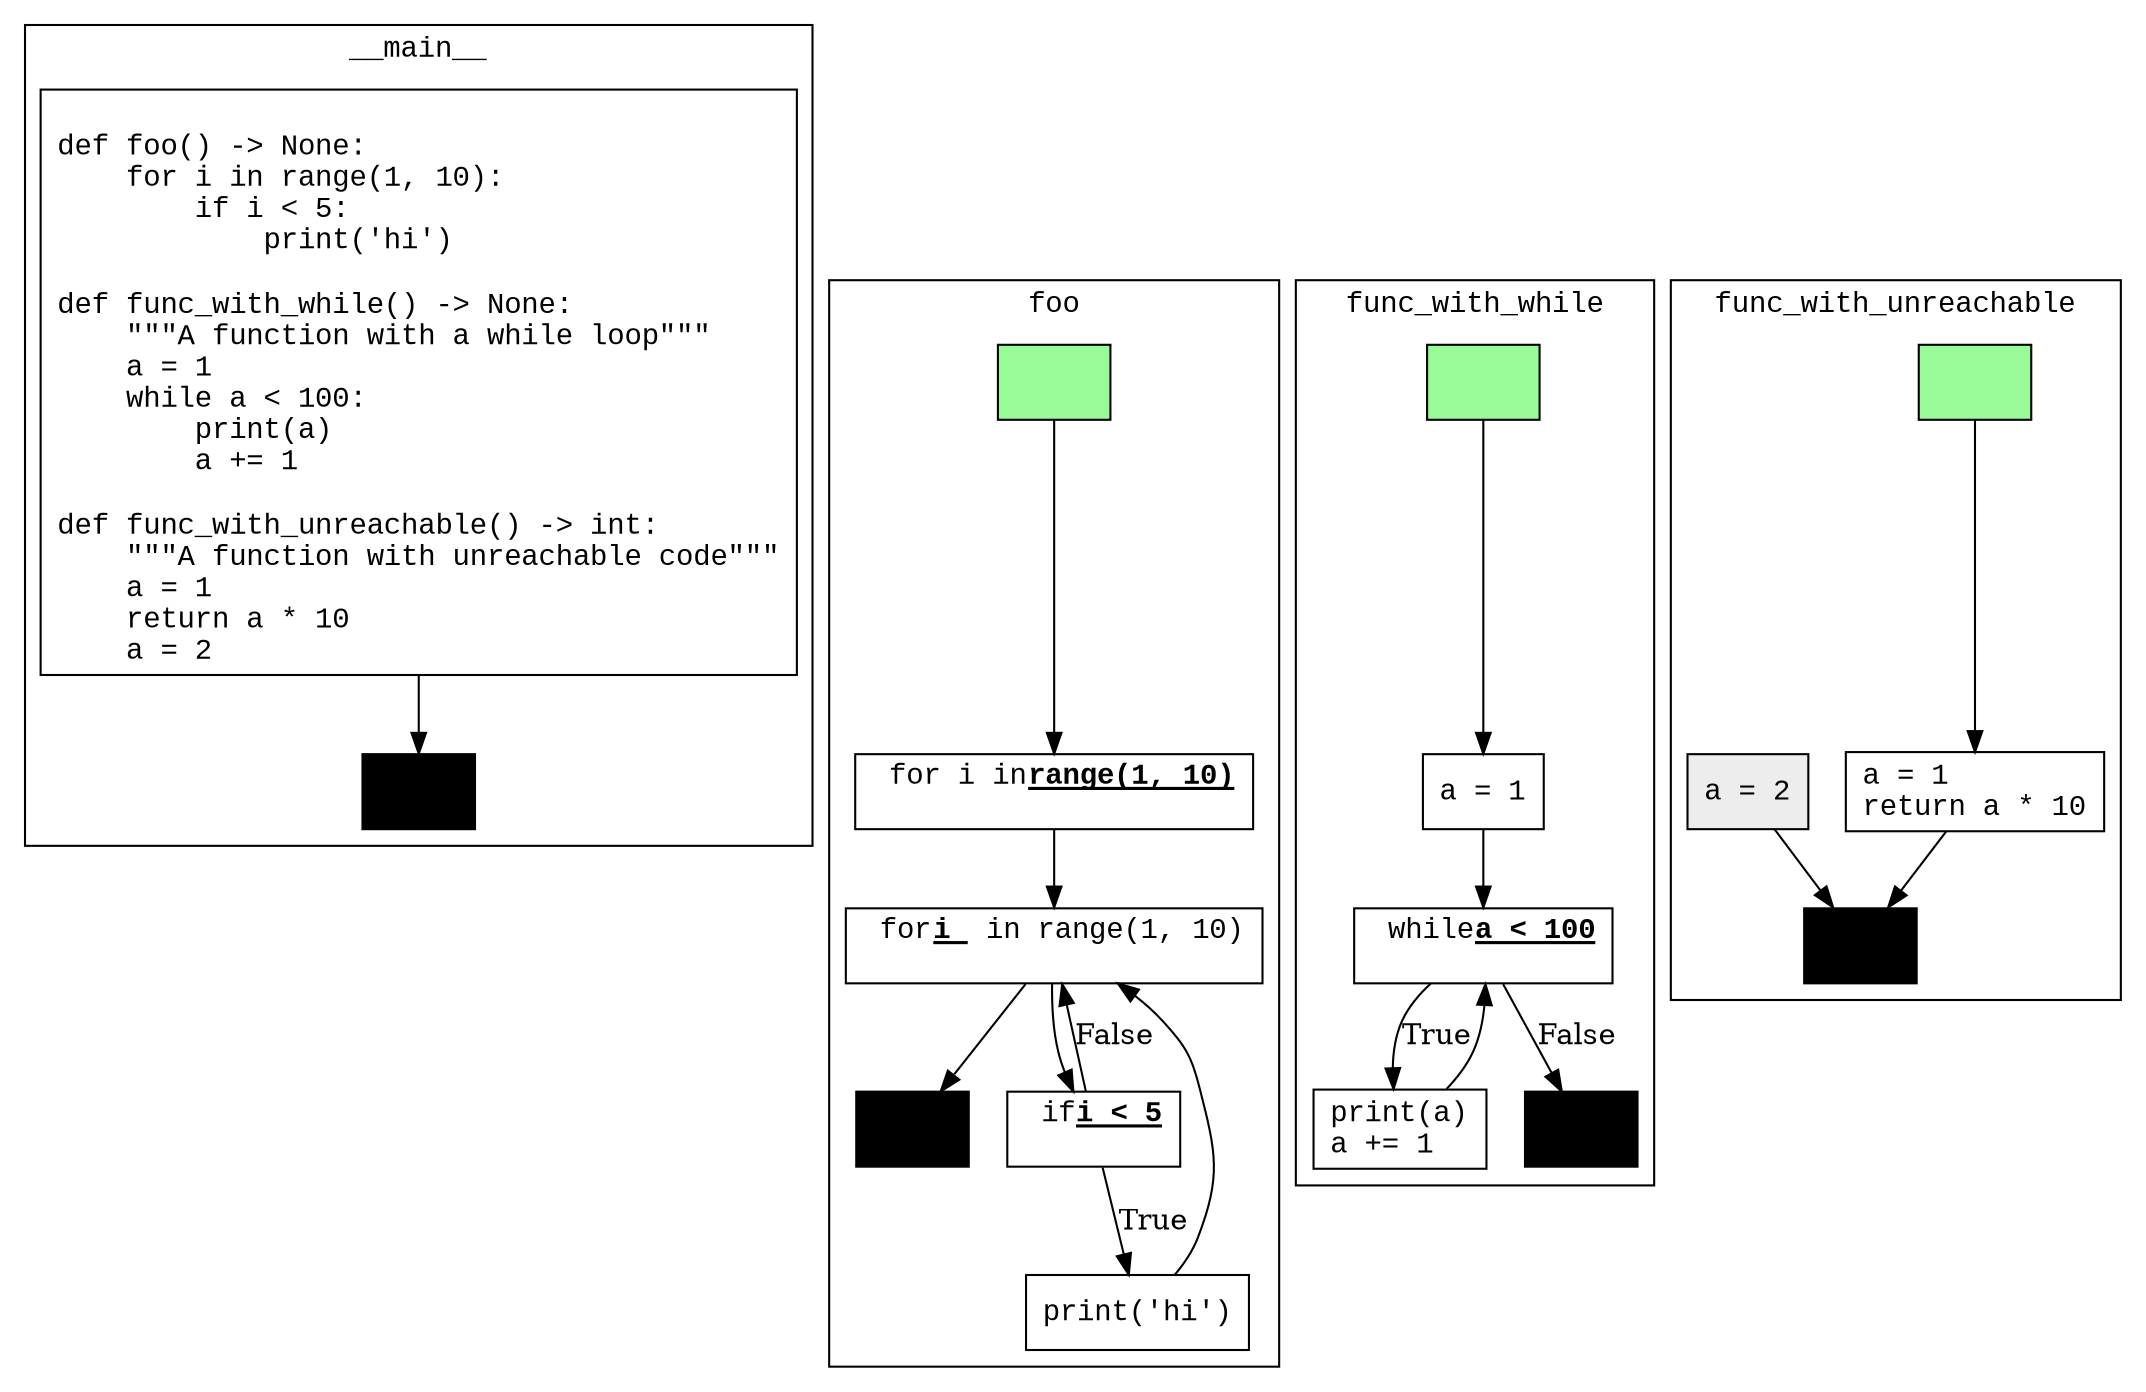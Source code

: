 digraph "my_file.gv" {
	node [fontname="Courier New" shape=box]
	subgraph cluster_0 {
		cluster_0_0 [label="\ldef foo() -> None:\l    for i in range(1, 10):\l        if i < 5:\l            print('hi')\l\ldef func_with_while() -> None:\l    \"\"\"A function with a while loop\"\"\"\l    a = 1\l    while a < 100:\l        print(a)\l        a += 1\l\ldef func_with_unreachable() -> int:\l    \"\"\"A function with unreachable code\"\"\"\l    a = 1\l    return a * 10\l    a = 2\l" fillcolor=white style=filled]
		cluster_0_0 -> cluster_0_1 [color=black]
		cluster_0_1 [label="\l" fillcolor=black style=filled]
		fontname="Courier New" label=__main__
	}
	subgraph cluster_1 {
		cluster_1_0 [label="\l" fillcolor=palegreen style=filled]
		cluster_1_0 -> cluster_1_2 [color=black]
		cluster_1_2 [label=< for i in<U><B>range(1, 10)</B></U><BR/> > fillcolor=white style=filled]
		cluster_1_2 -> cluster_1_3 [color=black]
		cluster_1_3 [label=< for<U><B>i </B></U> in range(1, 10)<BR/> > fillcolor=white style=filled]
		cluster_1_3 -> cluster_1_5 [color=black]
		cluster_1_5 [label=< if<U><B>i &lt; 5</B></U><BR/> > fillcolor=white style=filled]
		cluster_1_5 -> cluster_1_6 [label=True color=black]
		cluster_1_6 [label="print('hi')\l" fillcolor=white style=filled]
		cluster_1_6 -> cluster_1_3 [color=black]
		cluster_1_5 -> cluster_1_3 [label=False color=black]
		cluster_1_3 -> cluster_1_1 [color=black]
		cluster_1_1 [label="\l" fillcolor=black style=filled]
		fontname="Courier New" label=foo
	}
	subgraph cluster_2 {
		cluster_2_0 [label="\l" fillcolor=palegreen style=filled]
		cluster_2_0 -> cluster_2_2 [color=black]
		cluster_2_2 [label="a = 1\l" fillcolor=white style=filled]
		cluster_2_2 -> cluster_2_3 [color=black]
		cluster_2_3 [label=< while<U><B>a &lt; 100</B></U><BR/> > fillcolor=white style=filled]
		cluster_2_3 -> cluster_2_5 [label=True color=black]
		cluster_2_5 [label="print(a)\la += 1\l" fillcolor=white style=filled]
		cluster_2_5 -> cluster_2_3 [color=black]
		cluster_2_3 -> cluster_2_1 [label=False color=black]
		cluster_2_1 [label="\l" fillcolor=black style=filled]
		fontname="Courier New" label=func_with_while
	}
	subgraph cluster_3 {
		cluster_3_0 [label="\l" fillcolor=palegreen style=filled]
		cluster_3_0 -> cluster_3_2 [color=black]
		cluster_3_2 [label="a = 1\lreturn a * 10\l" fillcolor=white style=filled]
		cluster_3_2 -> cluster_3_1 [color=black]
		cluster_3_1 [label="\l" fillcolor=black style=filled]
		cluster_3_3 [label="a = 2\l" fillcolor=grey93 style=filled]
		cluster_3_3 -> cluster_3_1 [color=black]
		fontname="Courier New" label=func_with_unreachable
	}
}
